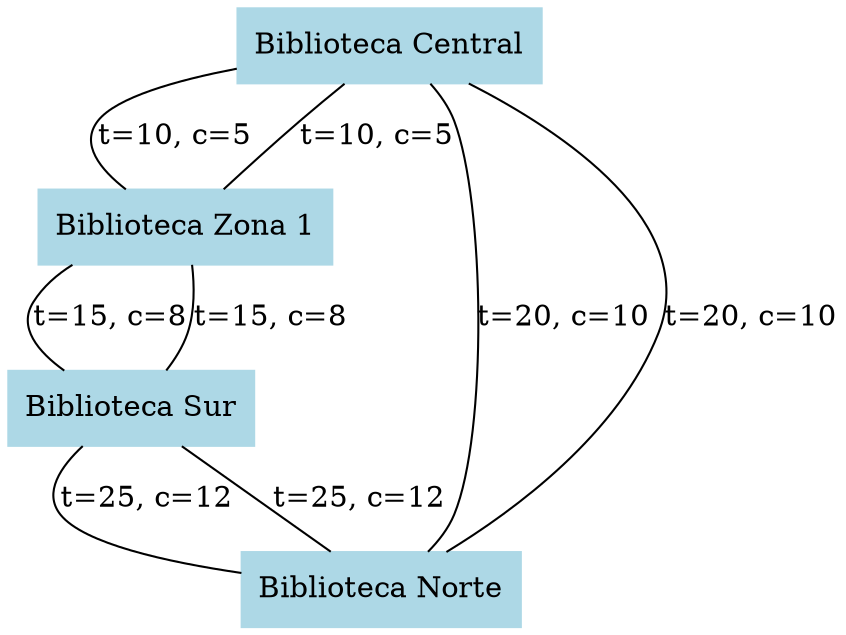 graph RedBibliotecas {
node [shape=box, style=filled, color=lightblue];
"Biblioteca Central" -- "Biblioteca Zona 1" [label="t=10, c=5"];
"Biblioteca Central" -- "Biblioteca Norte" [label="t=20, c=10"];
"Biblioteca Zona 1" -- "Biblioteca Central" [label="t=10, c=5"];
"Biblioteca Zona 1" -- "Biblioteca Sur" [label="t=15, c=8"];
"Biblioteca Norte" -- "Biblioteca Central" [label="t=20, c=10"];
"Biblioteca Norte" -- "Biblioteca Sur" [label="t=25, c=12"];
"Biblioteca Sur" -- "Biblioteca Zona 1" [label="t=15, c=8"];
"Biblioteca Sur" -- "Biblioteca Norte" [label="t=25, c=12"];
}
